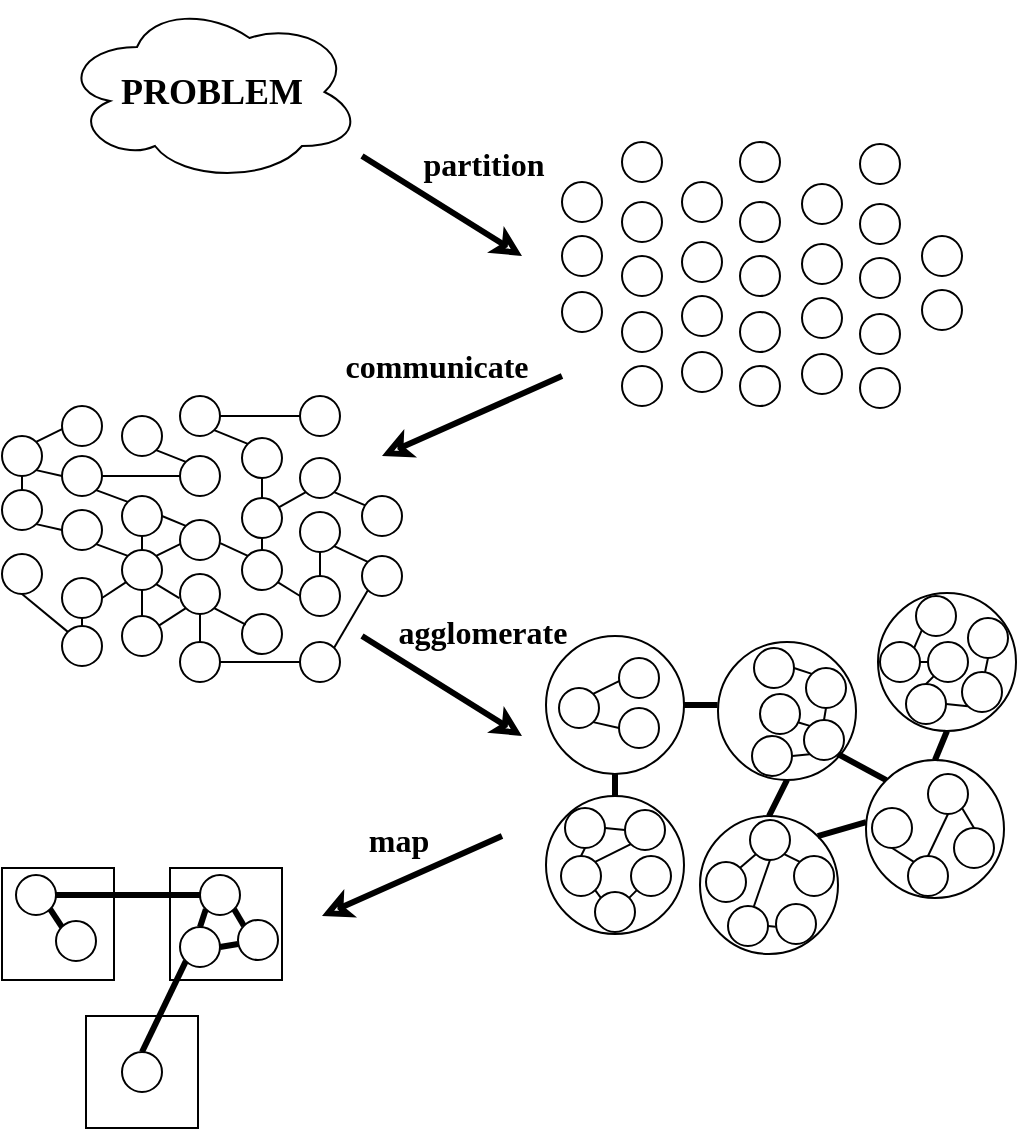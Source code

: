 <mxfile version="24.2.2" type="device">
  <diagram name="第 1 页" id="qB2G8F0mElvEtpcveaUi">
    <mxGraphModel dx="1304" dy="765" grid="1" gridSize="10" guides="1" tooltips="1" connect="1" arrows="1" fold="1" page="1" pageScale="1" pageWidth="827" pageHeight="1169" math="0" shadow="0">
      <root>
        <mxCell id="0" />
        <mxCell id="1" parent="0" />
        <mxCell id="w7LAmgqfVQM2vjNdfEjv-116" style="rounded=0;orthogonalLoop=1;jettySize=auto;html=1;exitX=0.026;exitY=0.564;exitDx=0;exitDy=0;entryX=1;entryY=0;entryDx=0;entryDy=0;endArrow=none;endFill=0;exitPerimeter=0;" edge="1" parent="1" target="w7LAmgqfVQM2vjNdfEjv-119">
          <mxGeometry relative="1" as="geometry">
            <mxPoint x="487.02" y="632.28" as="sourcePoint" />
          </mxGeometry>
        </mxCell>
        <mxCell id="w7LAmgqfVQM2vjNdfEjv-118" style="rounded=0;orthogonalLoop=1;jettySize=auto;html=1;exitX=1;exitY=1;exitDx=0;exitDy=0;entryX=0;entryY=0.5;entryDx=0;entryDy=0;endArrow=none;endFill=0;" edge="1" parent="1" source="w7LAmgqfVQM2vjNdfEjv-119">
          <mxGeometry relative="1" as="geometry">
            <mxPoint x="486.5" y="656" as="targetPoint" />
          </mxGeometry>
        </mxCell>
        <mxCell id="w7LAmgqfVQM2vjNdfEjv-218" value="&lt;font size=&quot;1&quot; style=&quot;&quot; face=&quot;Times New Roman&quot;&gt;&lt;b style=&quot;font-size: 18px;&quot;&gt;PROBLEM&lt;/b&gt;&lt;/font&gt;" style="ellipse;shape=cloud;whiteSpace=wrap;html=1;" vertex="1" parent="1">
          <mxGeometry x="180" y="213" width="150" height="90" as="geometry" />
        </mxCell>
        <mxCell id="w7LAmgqfVQM2vjNdfEjv-220" value="" style="group" vertex="1" connectable="0" parent="1">
          <mxGeometry x="430" y="283" width="200" height="133" as="geometry" />
        </mxCell>
        <mxCell id="w7LAmgqfVQM2vjNdfEjv-1" value="" style="ellipse;whiteSpace=wrap;html=1;aspect=fixed;" vertex="1" parent="w7LAmgqfVQM2vjNdfEjv-220">
          <mxGeometry x="30" width="20" height="20" as="geometry" />
        </mxCell>
        <mxCell id="w7LAmgqfVQM2vjNdfEjv-2" value="" style="ellipse;whiteSpace=wrap;html=1;aspect=fixed;" vertex="1" parent="w7LAmgqfVQM2vjNdfEjv-220">
          <mxGeometry y="47" width="20" height="20" as="geometry" />
        </mxCell>
        <mxCell id="w7LAmgqfVQM2vjNdfEjv-3" value="" style="ellipse;whiteSpace=wrap;html=1;aspect=fixed;" vertex="1" parent="w7LAmgqfVQM2vjNdfEjv-220">
          <mxGeometry y="75" width="20" height="20" as="geometry" />
        </mxCell>
        <mxCell id="w7LAmgqfVQM2vjNdfEjv-4" value="" style="ellipse;whiteSpace=wrap;html=1;aspect=fixed;" vertex="1" parent="w7LAmgqfVQM2vjNdfEjv-220">
          <mxGeometry y="20" width="20" height="20" as="geometry" />
        </mxCell>
        <mxCell id="w7LAmgqfVQM2vjNdfEjv-17" value="" style="ellipse;whiteSpace=wrap;html=1;aspect=fixed;" vertex="1" parent="w7LAmgqfVQM2vjNdfEjv-220">
          <mxGeometry x="30" y="57" width="20" height="20" as="geometry" />
        </mxCell>
        <mxCell id="w7LAmgqfVQM2vjNdfEjv-18" value="" style="ellipse;whiteSpace=wrap;html=1;aspect=fixed;" vertex="1" parent="w7LAmgqfVQM2vjNdfEjv-220">
          <mxGeometry x="30" y="85" width="20" height="20" as="geometry" />
        </mxCell>
        <mxCell id="w7LAmgqfVQM2vjNdfEjv-19" value="" style="ellipse;whiteSpace=wrap;html=1;aspect=fixed;" vertex="1" parent="w7LAmgqfVQM2vjNdfEjv-220">
          <mxGeometry x="30" y="30" width="20" height="20" as="geometry" />
        </mxCell>
        <mxCell id="w7LAmgqfVQM2vjNdfEjv-20" value="" style="ellipse;whiteSpace=wrap;html=1;aspect=fixed;" vertex="1" parent="w7LAmgqfVQM2vjNdfEjv-220">
          <mxGeometry x="60" y="20" width="20" height="20" as="geometry" />
        </mxCell>
        <mxCell id="w7LAmgqfVQM2vjNdfEjv-21" value="" style="ellipse;whiteSpace=wrap;html=1;aspect=fixed;" vertex="1" parent="w7LAmgqfVQM2vjNdfEjv-220">
          <mxGeometry x="60" y="77" width="20" height="20" as="geometry" />
        </mxCell>
        <mxCell id="w7LAmgqfVQM2vjNdfEjv-22" value="" style="ellipse;whiteSpace=wrap;html=1;aspect=fixed;" vertex="1" parent="w7LAmgqfVQM2vjNdfEjv-220">
          <mxGeometry x="60" y="105" width="20" height="20" as="geometry" />
        </mxCell>
        <mxCell id="w7LAmgqfVQM2vjNdfEjv-23" value="" style="ellipse;whiteSpace=wrap;html=1;aspect=fixed;" vertex="1" parent="w7LAmgqfVQM2vjNdfEjv-220">
          <mxGeometry x="60" y="50" width="20" height="20" as="geometry" />
        </mxCell>
        <mxCell id="w7LAmgqfVQM2vjNdfEjv-24" value="" style="ellipse;whiteSpace=wrap;html=1;aspect=fixed;" vertex="1" parent="w7LAmgqfVQM2vjNdfEjv-220">
          <mxGeometry x="30" y="112" width="20" height="20" as="geometry" />
        </mxCell>
        <mxCell id="w7LAmgqfVQM2vjNdfEjv-25" value="" style="ellipse;whiteSpace=wrap;html=1;aspect=fixed;" vertex="1" parent="w7LAmgqfVQM2vjNdfEjv-220">
          <mxGeometry x="89" width="20" height="20" as="geometry" />
        </mxCell>
        <mxCell id="w7LAmgqfVQM2vjNdfEjv-26" value="" style="ellipse;whiteSpace=wrap;html=1;aspect=fixed;" vertex="1" parent="w7LAmgqfVQM2vjNdfEjv-220">
          <mxGeometry x="89" y="57" width="20" height="20" as="geometry" />
        </mxCell>
        <mxCell id="w7LAmgqfVQM2vjNdfEjv-27" value="" style="ellipse;whiteSpace=wrap;html=1;aspect=fixed;" vertex="1" parent="w7LAmgqfVQM2vjNdfEjv-220">
          <mxGeometry x="89" y="85" width="20" height="20" as="geometry" />
        </mxCell>
        <mxCell id="w7LAmgqfVQM2vjNdfEjv-28" value="" style="ellipse;whiteSpace=wrap;html=1;aspect=fixed;" vertex="1" parent="w7LAmgqfVQM2vjNdfEjv-220">
          <mxGeometry x="89" y="30" width="20" height="20" as="geometry" />
        </mxCell>
        <mxCell id="w7LAmgqfVQM2vjNdfEjv-29" value="" style="ellipse;whiteSpace=wrap;html=1;aspect=fixed;" vertex="1" parent="w7LAmgqfVQM2vjNdfEjv-220">
          <mxGeometry x="89" y="112" width="20" height="20" as="geometry" />
        </mxCell>
        <mxCell id="w7LAmgqfVQM2vjNdfEjv-30" value="" style="ellipse;whiteSpace=wrap;html=1;aspect=fixed;" vertex="1" parent="w7LAmgqfVQM2vjNdfEjv-220">
          <mxGeometry x="120" y="21" width="20" height="20" as="geometry" />
        </mxCell>
        <mxCell id="w7LAmgqfVQM2vjNdfEjv-31" value="" style="ellipse;whiteSpace=wrap;html=1;aspect=fixed;" vertex="1" parent="w7LAmgqfVQM2vjNdfEjv-220">
          <mxGeometry x="120" y="78" width="20" height="20" as="geometry" />
        </mxCell>
        <mxCell id="w7LAmgqfVQM2vjNdfEjv-32" value="" style="ellipse;whiteSpace=wrap;html=1;aspect=fixed;" vertex="1" parent="w7LAmgqfVQM2vjNdfEjv-220">
          <mxGeometry x="120" y="106" width="20" height="20" as="geometry" />
        </mxCell>
        <mxCell id="w7LAmgqfVQM2vjNdfEjv-33" value="" style="ellipse;whiteSpace=wrap;html=1;aspect=fixed;" vertex="1" parent="w7LAmgqfVQM2vjNdfEjv-220">
          <mxGeometry x="120" y="51" width="20" height="20" as="geometry" />
        </mxCell>
        <mxCell id="w7LAmgqfVQM2vjNdfEjv-34" value="" style="ellipse;whiteSpace=wrap;html=1;aspect=fixed;" vertex="1" parent="w7LAmgqfVQM2vjNdfEjv-220">
          <mxGeometry x="149" y="1" width="20" height="20" as="geometry" />
        </mxCell>
        <mxCell id="w7LAmgqfVQM2vjNdfEjv-35" value="" style="ellipse;whiteSpace=wrap;html=1;aspect=fixed;" vertex="1" parent="w7LAmgqfVQM2vjNdfEjv-220">
          <mxGeometry x="149" y="58" width="20" height="20" as="geometry" />
        </mxCell>
        <mxCell id="w7LAmgqfVQM2vjNdfEjv-36" value="" style="ellipse;whiteSpace=wrap;html=1;aspect=fixed;" vertex="1" parent="w7LAmgqfVQM2vjNdfEjv-220">
          <mxGeometry x="149" y="86" width="20" height="20" as="geometry" />
        </mxCell>
        <mxCell id="w7LAmgqfVQM2vjNdfEjv-37" value="" style="ellipse;whiteSpace=wrap;html=1;aspect=fixed;" vertex="1" parent="w7LAmgqfVQM2vjNdfEjv-220">
          <mxGeometry x="149" y="31" width="20" height="20" as="geometry" />
        </mxCell>
        <mxCell id="w7LAmgqfVQM2vjNdfEjv-38" value="" style="ellipse;whiteSpace=wrap;html=1;aspect=fixed;" vertex="1" parent="w7LAmgqfVQM2vjNdfEjv-220">
          <mxGeometry x="149" y="113" width="20" height="20" as="geometry" />
        </mxCell>
        <mxCell id="w7LAmgqfVQM2vjNdfEjv-39" value="" style="ellipse;whiteSpace=wrap;html=1;aspect=fixed;" vertex="1" parent="w7LAmgqfVQM2vjNdfEjv-220">
          <mxGeometry x="180" y="74" width="20" height="20" as="geometry" />
        </mxCell>
        <mxCell id="w7LAmgqfVQM2vjNdfEjv-40" value="" style="ellipse;whiteSpace=wrap;html=1;aspect=fixed;" vertex="1" parent="w7LAmgqfVQM2vjNdfEjv-220">
          <mxGeometry x="180" y="47" width="20" height="20" as="geometry" />
        </mxCell>
        <mxCell id="w7LAmgqfVQM2vjNdfEjv-221" value="" style="group" vertex="1" connectable="0" parent="1">
          <mxGeometry x="422" y="508.5" width="235" height="180.5" as="geometry" />
        </mxCell>
        <mxCell id="w7LAmgqfVQM2vjNdfEjv-189" style="rounded=0;orthogonalLoop=1;jettySize=auto;html=1;exitX=0.5;exitY=1;exitDx=0;exitDy=0;entryX=0.5;entryY=0;entryDx=0;entryDy=0;endArrow=none;endFill=0;strokeWidth=3;" edge="1" parent="w7LAmgqfVQM2vjNdfEjv-221" source="w7LAmgqfVQM2vjNdfEjv-101" target="w7LAmgqfVQM2vjNdfEjv-115">
          <mxGeometry relative="1" as="geometry" />
        </mxCell>
        <mxCell id="w7LAmgqfVQM2vjNdfEjv-122" value="" style="ellipse;whiteSpace=wrap;html=1;aspect=fixed;" vertex="1" parent="w7LAmgqfVQM2vjNdfEjv-221">
          <mxGeometry x="77" y="111.5" width="69" height="69" as="geometry" />
        </mxCell>
        <mxCell id="w7LAmgqfVQM2vjNdfEjv-190" style="rounded=0;orthogonalLoop=1;jettySize=auto;html=1;exitX=0.5;exitY=1;exitDx=0;exitDy=0;entryX=0.5;entryY=0;entryDx=0;entryDy=0;endArrow=none;endFill=0;strokeWidth=3;" edge="1" parent="w7LAmgqfVQM2vjNdfEjv-221" source="w7LAmgqfVQM2vjNdfEjv-124" target="w7LAmgqfVQM2vjNdfEjv-122">
          <mxGeometry relative="1" as="geometry" />
        </mxCell>
        <mxCell id="w7LAmgqfVQM2vjNdfEjv-124" value="" style="ellipse;whiteSpace=wrap;html=1;aspect=fixed;" vertex="1" parent="w7LAmgqfVQM2vjNdfEjv-221">
          <mxGeometry x="86" y="24.5" width="69" height="69" as="geometry" />
        </mxCell>
        <mxCell id="w7LAmgqfVQM2vjNdfEjv-145" value="" style="ellipse;whiteSpace=wrap;html=1;aspect=fixed;" vertex="1" parent="w7LAmgqfVQM2vjNdfEjv-221">
          <mxGeometry x="107" y="50.5" width="20" height="20" as="geometry" />
        </mxCell>
        <mxCell id="w7LAmgqfVQM2vjNdfEjv-146" value="" style="ellipse;whiteSpace=wrap;html=1;aspect=fixed;" vertex="1" parent="w7LAmgqfVQM2vjNdfEjv-221">
          <mxGeometry x="103" y="71.5" width="20" height="20" as="geometry" />
        </mxCell>
        <mxCell id="w7LAmgqfVQM2vjNdfEjv-147" value="" style="ellipse;whiteSpace=wrap;html=1;aspect=fixed;" vertex="1" parent="w7LAmgqfVQM2vjNdfEjv-221">
          <mxGeometry x="104" y="27.5" width="20" height="20" as="geometry" />
        </mxCell>
        <mxCell id="w7LAmgqfVQM2vjNdfEjv-170" style="rounded=0;orthogonalLoop=1;jettySize=auto;html=1;exitX=0;exitY=1;exitDx=0;exitDy=0;entryX=1;entryY=0.5;entryDx=0;entryDy=0;endArrow=none;endFill=0;" edge="1" parent="w7LAmgqfVQM2vjNdfEjv-221" source="w7LAmgqfVQM2vjNdfEjv-148" target="w7LAmgqfVQM2vjNdfEjv-146">
          <mxGeometry relative="1" as="geometry" />
        </mxCell>
        <mxCell id="w7LAmgqfVQM2vjNdfEjv-191" style="rounded=0;orthogonalLoop=1;jettySize=auto;html=1;exitX=1;exitY=1;exitDx=0;exitDy=0;entryX=0;entryY=0;entryDx=0;entryDy=0;endArrow=none;endFill=0;strokeWidth=3;" edge="1" parent="w7LAmgqfVQM2vjNdfEjv-221" source="w7LAmgqfVQM2vjNdfEjv-148" target="w7LAmgqfVQM2vjNdfEjv-123">
          <mxGeometry relative="1" as="geometry" />
        </mxCell>
        <mxCell id="w7LAmgqfVQM2vjNdfEjv-148" value="" style="ellipse;whiteSpace=wrap;html=1;aspect=fixed;" vertex="1" parent="w7LAmgqfVQM2vjNdfEjv-221">
          <mxGeometry x="129" y="63.5" width="20" height="20" as="geometry" />
        </mxCell>
        <mxCell id="w7LAmgqfVQM2vjNdfEjv-172" style="rounded=0;orthogonalLoop=1;jettySize=auto;html=1;exitX=0.5;exitY=1;exitDx=0;exitDy=0;entryX=0.5;entryY=0;entryDx=0;entryDy=0;endArrow=none;endFill=0;" edge="1" parent="w7LAmgqfVQM2vjNdfEjv-221" source="w7LAmgqfVQM2vjNdfEjv-149" target="w7LAmgqfVQM2vjNdfEjv-148">
          <mxGeometry relative="1" as="geometry" />
        </mxCell>
        <mxCell id="w7LAmgqfVQM2vjNdfEjv-173" style="rounded=0;orthogonalLoop=1;jettySize=auto;html=1;exitX=0;exitY=0;exitDx=0;exitDy=0;entryX=1;entryY=0.5;entryDx=0;entryDy=0;endArrow=none;endFill=0;" edge="1" parent="w7LAmgqfVQM2vjNdfEjv-221" source="w7LAmgqfVQM2vjNdfEjv-149" target="w7LAmgqfVQM2vjNdfEjv-147">
          <mxGeometry relative="1" as="geometry" />
        </mxCell>
        <mxCell id="w7LAmgqfVQM2vjNdfEjv-149" value="" style="ellipse;whiteSpace=wrap;html=1;aspect=fixed;" vertex="1" parent="w7LAmgqfVQM2vjNdfEjv-221">
          <mxGeometry x="130" y="37.5" width="20" height="20" as="geometry" />
        </mxCell>
        <mxCell id="w7LAmgqfVQM2vjNdfEjv-150" value="" style="ellipse;whiteSpace=wrap;html=1;aspect=fixed;" vertex="1" parent="w7LAmgqfVQM2vjNdfEjv-221">
          <mxGeometry x="80" y="134.5" width="20" height="20" as="geometry" />
        </mxCell>
        <mxCell id="w7LAmgqfVQM2vjNdfEjv-151" value="" style="ellipse;whiteSpace=wrap;html=1;aspect=fixed;" vertex="1" parent="w7LAmgqfVQM2vjNdfEjv-221">
          <mxGeometry x="91" y="156.5" width="20" height="20" as="geometry" />
        </mxCell>
        <mxCell id="w7LAmgqfVQM2vjNdfEjv-174" style="rounded=0;orthogonalLoop=1;jettySize=auto;html=1;exitX=0;exitY=1;exitDx=0;exitDy=0;entryX=1;entryY=0;entryDx=0;entryDy=0;endArrow=none;endFill=0;" edge="1" parent="w7LAmgqfVQM2vjNdfEjv-221" source="w7LAmgqfVQM2vjNdfEjv-152" target="w7LAmgqfVQM2vjNdfEjv-150">
          <mxGeometry relative="1" as="geometry" />
        </mxCell>
        <mxCell id="w7LAmgqfVQM2vjNdfEjv-176" style="rounded=0;orthogonalLoop=1;jettySize=auto;html=1;exitX=1;exitY=1;exitDx=0;exitDy=0;entryX=0;entryY=0;entryDx=0;entryDy=0;endArrow=none;endFill=0;" edge="1" parent="w7LAmgqfVQM2vjNdfEjv-221" source="w7LAmgqfVQM2vjNdfEjv-152" target="w7LAmgqfVQM2vjNdfEjv-154">
          <mxGeometry relative="1" as="geometry" />
        </mxCell>
        <mxCell id="w7LAmgqfVQM2vjNdfEjv-152" value="" style="ellipse;whiteSpace=wrap;html=1;aspect=fixed;" vertex="1" parent="w7LAmgqfVQM2vjNdfEjv-221">
          <mxGeometry x="102" y="113.5" width="20" height="20" as="geometry" />
        </mxCell>
        <mxCell id="w7LAmgqfVQM2vjNdfEjv-153" value="" style="ellipse;whiteSpace=wrap;html=1;aspect=fixed;" vertex="1" parent="w7LAmgqfVQM2vjNdfEjv-221">
          <mxGeometry x="115" y="155.5" width="20" height="20" as="geometry" />
        </mxCell>
        <mxCell id="w7LAmgqfVQM2vjNdfEjv-154" value="" style="ellipse;whiteSpace=wrap;html=1;aspect=fixed;" vertex="1" parent="w7LAmgqfVQM2vjNdfEjv-221">
          <mxGeometry x="124" y="131.5" width="20" height="20" as="geometry" />
        </mxCell>
        <mxCell id="w7LAmgqfVQM2vjNdfEjv-171" style="rounded=0;orthogonalLoop=1;jettySize=auto;html=1;exitX=0;exitY=0;exitDx=0;exitDy=0;entryX=0.965;entryY=0.714;entryDx=0;entryDy=0;entryPerimeter=0;endArrow=none;endFill=0;" edge="1" parent="w7LAmgqfVQM2vjNdfEjv-221" source="w7LAmgqfVQM2vjNdfEjv-148" target="w7LAmgqfVQM2vjNdfEjv-145">
          <mxGeometry relative="1" as="geometry" />
        </mxCell>
        <mxCell id="w7LAmgqfVQM2vjNdfEjv-175" style="rounded=0;orthogonalLoop=1;jettySize=auto;html=1;exitX=0.5;exitY=1;exitDx=0;exitDy=0;entryX=0.646;entryY=0.013;entryDx=0;entryDy=0;entryPerimeter=0;endArrow=none;endFill=0;" edge="1" parent="w7LAmgqfVQM2vjNdfEjv-221" source="w7LAmgqfVQM2vjNdfEjv-152" target="w7LAmgqfVQM2vjNdfEjv-151">
          <mxGeometry relative="1" as="geometry" />
        </mxCell>
        <mxCell id="w7LAmgqfVQM2vjNdfEjv-177" style="rounded=0;orthogonalLoop=1;jettySize=auto;html=1;exitX=1;exitY=0.5;exitDx=0;exitDy=0;entryX=-0.007;entryY=0.566;entryDx=0;entryDy=0;entryPerimeter=0;endArrow=none;endFill=0;" edge="1" parent="w7LAmgqfVQM2vjNdfEjv-221" source="w7LAmgqfVQM2vjNdfEjv-151" target="w7LAmgqfVQM2vjNdfEjv-153">
          <mxGeometry relative="1" as="geometry" />
        </mxCell>
        <mxCell id="w7LAmgqfVQM2vjNdfEjv-188" style="rounded=0;orthogonalLoop=1;jettySize=auto;html=1;exitX=1;exitY=0.5;exitDx=0;exitDy=0;endArrow=none;endFill=0;strokeWidth=3;entryX=-0.003;entryY=0.457;entryDx=0;entryDy=0;entryPerimeter=0;" edge="1" parent="w7LAmgqfVQM2vjNdfEjv-221" source="w7LAmgqfVQM2vjNdfEjv-101" target="w7LAmgqfVQM2vjNdfEjv-124">
          <mxGeometry relative="1" as="geometry">
            <mxPoint x="87" y="56.5" as="targetPoint" />
          </mxGeometry>
        </mxCell>
        <mxCell id="w7LAmgqfVQM2vjNdfEjv-192" style="rounded=1;orthogonalLoop=1;jettySize=auto;html=1;exitX=1;exitY=0;exitDx=0;exitDy=0;entryX=0.001;entryY=0.45;entryDx=0;entryDy=0;entryPerimeter=0;endArrow=none;endFill=0;strokeWidth=3;curved=0;" edge="1" parent="w7LAmgqfVQM2vjNdfEjv-221" source="w7LAmgqfVQM2vjNdfEjv-122" target="w7LAmgqfVQM2vjNdfEjv-123">
          <mxGeometry relative="1" as="geometry" />
        </mxCell>
        <mxCell id="w7LAmgqfVQM2vjNdfEjv-194" value="" style="group" vertex="1" connectable="0" parent="w7LAmgqfVQM2vjNdfEjv-221">
          <mxGeometry x="160" y="83.5" width="69" height="69" as="geometry" />
        </mxCell>
        <mxCell id="w7LAmgqfVQM2vjNdfEjv-123" value="" style="ellipse;whiteSpace=wrap;html=1;aspect=fixed;" vertex="1" parent="w7LAmgqfVQM2vjNdfEjv-194">
          <mxGeometry width="69" height="69" as="geometry" />
        </mxCell>
        <mxCell id="w7LAmgqfVQM2vjNdfEjv-155" value="" style="ellipse;whiteSpace=wrap;html=1;aspect=fixed;" vertex="1" parent="w7LAmgqfVQM2vjNdfEjv-194">
          <mxGeometry x="3" y="24" width="20" height="20" as="geometry" />
        </mxCell>
        <mxCell id="w7LAmgqfVQM2vjNdfEjv-186" style="rounded=0;orthogonalLoop=1;jettySize=auto;html=1;exitX=0;exitY=0;exitDx=0;exitDy=0;entryX=0.5;entryY=1;entryDx=0;entryDy=0;endArrow=none;endFill=0;" edge="1" parent="w7LAmgqfVQM2vjNdfEjv-194" source="w7LAmgqfVQM2vjNdfEjv-156" target="w7LAmgqfVQM2vjNdfEjv-155">
          <mxGeometry relative="1" as="geometry" />
        </mxCell>
        <mxCell id="w7LAmgqfVQM2vjNdfEjv-156" value="" style="ellipse;whiteSpace=wrap;html=1;aspect=fixed;" vertex="1" parent="w7LAmgqfVQM2vjNdfEjv-194">
          <mxGeometry x="21" y="48" width="20" height="20" as="geometry" />
        </mxCell>
        <mxCell id="w7LAmgqfVQM2vjNdfEjv-158" value="" style="ellipse;whiteSpace=wrap;html=1;aspect=fixed;" vertex="1" parent="w7LAmgqfVQM2vjNdfEjv-194">
          <mxGeometry x="44" y="34" width="20" height="20" as="geometry" />
        </mxCell>
        <mxCell id="w7LAmgqfVQM2vjNdfEjv-184" style="rounded=0;orthogonalLoop=1;jettySize=auto;html=1;exitX=0.5;exitY=1;exitDx=0;exitDy=0;entryX=0.5;entryY=0;entryDx=0;entryDy=0;endArrow=none;endFill=0;" edge="1" parent="w7LAmgqfVQM2vjNdfEjv-194" source="w7LAmgqfVQM2vjNdfEjv-159" target="w7LAmgqfVQM2vjNdfEjv-156">
          <mxGeometry relative="1" as="geometry" />
        </mxCell>
        <mxCell id="w7LAmgqfVQM2vjNdfEjv-187" style="rounded=0;orthogonalLoop=1;jettySize=auto;html=1;exitX=1;exitY=1;exitDx=0;exitDy=0;entryX=0.5;entryY=0;entryDx=0;entryDy=0;endArrow=none;endFill=0;" edge="1" parent="w7LAmgqfVQM2vjNdfEjv-194" source="w7LAmgqfVQM2vjNdfEjv-159" target="w7LAmgqfVQM2vjNdfEjv-158">
          <mxGeometry relative="1" as="geometry" />
        </mxCell>
        <mxCell id="w7LAmgqfVQM2vjNdfEjv-159" value="" style="ellipse;whiteSpace=wrap;html=1;aspect=fixed;" vertex="1" parent="w7LAmgqfVQM2vjNdfEjv-194">
          <mxGeometry x="31" y="7" width="20" height="20" as="geometry" />
        </mxCell>
        <mxCell id="w7LAmgqfVQM2vjNdfEjv-195" value="" style="group" vertex="1" connectable="0" parent="w7LAmgqfVQM2vjNdfEjv-221">
          <mxGeometry x="166" width="69" height="69" as="geometry" />
        </mxCell>
        <mxCell id="w7LAmgqfVQM2vjNdfEjv-121" value="" style="ellipse;whiteSpace=wrap;html=1;aspect=fixed;" vertex="1" parent="w7LAmgqfVQM2vjNdfEjv-195">
          <mxGeometry width="69" height="69" as="geometry" />
        </mxCell>
        <mxCell id="w7LAmgqfVQM2vjNdfEjv-182" style="rounded=0;orthogonalLoop=1;jettySize=auto;html=1;exitX=1;exitY=0.5;exitDx=0;exitDy=0;entryX=0;entryY=1;entryDx=0;entryDy=0;endArrow=none;endFill=0;" edge="1" parent="w7LAmgqfVQM2vjNdfEjv-195" source="w7LAmgqfVQM2vjNdfEjv-157" target="w7LAmgqfVQM2vjNdfEjv-168">
          <mxGeometry relative="1" as="geometry" />
        </mxCell>
        <mxCell id="w7LAmgqfVQM2vjNdfEjv-157" value="" style="ellipse;whiteSpace=wrap;html=1;aspect=fixed;" vertex="1" parent="w7LAmgqfVQM2vjNdfEjv-195">
          <mxGeometry x="14" y="45.5" width="20" height="20" as="geometry" />
        </mxCell>
        <mxCell id="w7LAmgqfVQM2vjNdfEjv-180" style="rounded=0;orthogonalLoop=1;jettySize=auto;html=1;exitX=1;exitY=0.5;exitDx=0;exitDy=0;entryX=0;entryY=0.5;entryDx=0;entryDy=0;endArrow=none;endFill=0;" edge="1" parent="w7LAmgqfVQM2vjNdfEjv-195" source="w7LAmgqfVQM2vjNdfEjv-165" target="w7LAmgqfVQM2vjNdfEjv-166">
          <mxGeometry relative="1" as="geometry" />
        </mxCell>
        <mxCell id="w7LAmgqfVQM2vjNdfEjv-165" value="" style="ellipse;whiteSpace=wrap;html=1;aspect=fixed;" vertex="1" parent="w7LAmgqfVQM2vjNdfEjv-195">
          <mxGeometry x="1" y="24.5" width="20" height="20" as="geometry" />
        </mxCell>
        <mxCell id="w7LAmgqfVQM2vjNdfEjv-181" style="rounded=0;orthogonalLoop=1;jettySize=auto;html=1;exitX=0;exitY=1;exitDx=0;exitDy=0;entryX=0.5;entryY=0;entryDx=0;entryDy=0;endArrow=none;endFill=0;" edge="1" parent="w7LAmgqfVQM2vjNdfEjv-195" source="w7LAmgqfVQM2vjNdfEjv-166" target="w7LAmgqfVQM2vjNdfEjv-157">
          <mxGeometry relative="1" as="geometry" />
        </mxCell>
        <mxCell id="w7LAmgqfVQM2vjNdfEjv-166" value="" style="ellipse;whiteSpace=wrap;html=1;aspect=fixed;" vertex="1" parent="w7LAmgqfVQM2vjNdfEjv-195">
          <mxGeometry x="25" y="24.5" width="20" height="20" as="geometry" />
        </mxCell>
        <mxCell id="w7LAmgqfVQM2vjNdfEjv-179" style="rounded=0;orthogonalLoop=1;jettySize=auto;html=1;exitX=0;exitY=1;exitDx=0;exitDy=0;entryX=1;entryY=0;entryDx=0;entryDy=0;endArrow=none;endFill=0;" edge="1" parent="w7LAmgqfVQM2vjNdfEjv-195" source="w7LAmgqfVQM2vjNdfEjv-167" target="w7LAmgqfVQM2vjNdfEjv-165">
          <mxGeometry relative="1" as="geometry" />
        </mxCell>
        <mxCell id="w7LAmgqfVQM2vjNdfEjv-167" value="" style="ellipse;whiteSpace=wrap;html=1;aspect=fixed;" vertex="1" parent="w7LAmgqfVQM2vjNdfEjv-195">
          <mxGeometry x="19" y="1.5" width="20" height="20" as="geometry" />
        </mxCell>
        <mxCell id="w7LAmgqfVQM2vjNdfEjv-168" value="" style="ellipse;whiteSpace=wrap;html=1;aspect=fixed;" vertex="1" parent="w7LAmgqfVQM2vjNdfEjv-195">
          <mxGeometry x="42" y="39.5" width="20" height="20" as="geometry" />
        </mxCell>
        <mxCell id="w7LAmgqfVQM2vjNdfEjv-169" value="" style="ellipse;whiteSpace=wrap;html=1;aspect=fixed;" vertex="1" parent="w7LAmgqfVQM2vjNdfEjv-195">
          <mxGeometry x="45" y="12.5" width="20" height="20" as="geometry" />
        </mxCell>
        <mxCell id="w7LAmgqfVQM2vjNdfEjv-183" style="rounded=0;orthogonalLoop=1;jettySize=auto;html=1;exitX=0.5;exitY=1;exitDx=0;exitDy=0;entryX=0.577;entryY=0;entryDx=0;entryDy=0;entryPerimeter=0;endArrow=none;endFill=0;" edge="1" parent="w7LAmgqfVQM2vjNdfEjv-195" source="w7LAmgqfVQM2vjNdfEjv-169" target="w7LAmgqfVQM2vjNdfEjv-168">
          <mxGeometry relative="1" as="geometry" />
        </mxCell>
        <mxCell id="w7LAmgqfVQM2vjNdfEjv-193" style="rounded=1;orthogonalLoop=1;jettySize=auto;html=1;exitX=0.5;exitY=1;exitDx=0;exitDy=0;entryX=0.5;entryY=0;entryDx=0;entryDy=0;endArrow=none;endFill=0;strokeWidth=3;curved=0;" edge="1" parent="w7LAmgqfVQM2vjNdfEjv-221" source="w7LAmgqfVQM2vjNdfEjv-121" target="w7LAmgqfVQM2vjNdfEjv-123">
          <mxGeometry relative="1" as="geometry" />
        </mxCell>
        <mxCell id="w7LAmgqfVQM2vjNdfEjv-196" value="" style="group" vertex="1" connectable="0" parent="w7LAmgqfVQM2vjNdfEjv-221">
          <mxGeometry y="21.5" width="69" height="69" as="geometry" />
        </mxCell>
        <mxCell id="w7LAmgqfVQM2vjNdfEjv-101" value="" style="ellipse;whiteSpace=wrap;html=1;aspect=fixed;" vertex="1" parent="w7LAmgqfVQM2vjNdfEjv-196">
          <mxGeometry width="69" height="69" as="geometry" />
        </mxCell>
        <mxCell id="w7LAmgqfVQM2vjNdfEjv-110" style="rounded=0;orthogonalLoop=1;jettySize=auto;html=1;exitX=0.026;exitY=0.564;exitDx=0;exitDy=0;entryX=1;entryY=0;entryDx=0;entryDy=0;endArrow=none;endFill=0;exitPerimeter=0;" edge="1" parent="w7LAmgqfVQM2vjNdfEjv-196" source="w7LAmgqfVQM2vjNdfEjv-111" target="w7LAmgqfVQM2vjNdfEjv-113">
          <mxGeometry relative="1" as="geometry" />
        </mxCell>
        <mxCell id="w7LAmgqfVQM2vjNdfEjv-111" value="" style="ellipse;whiteSpace=wrap;html=1;aspect=fixed;" vertex="1" parent="w7LAmgqfVQM2vjNdfEjv-196">
          <mxGeometry x="36.5" y="11" width="20" height="20" as="geometry" />
        </mxCell>
        <mxCell id="w7LAmgqfVQM2vjNdfEjv-112" style="rounded=0;orthogonalLoop=1;jettySize=auto;html=1;exitX=1;exitY=1;exitDx=0;exitDy=0;entryX=0;entryY=0.5;entryDx=0;entryDy=0;endArrow=none;endFill=0;" edge="1" parent="w7LAmgqfVQM2vjNdfEjv-196" source="w7LAmgqfVQM2vjNdfEjv-113" target="w7LAmgqfVQM2vjNdfEjv-114">
          <mxGeometry relative="1" as="geometry" />
        </mxCell>
        <mxCell id="w7LAmgqfVQM2vjNdfEjv-113" value="" style="ellipse;whiteSpace=wrap;html=1;aspect=fixed;" vertex="1" parent="w7LAmgqfVQM2vjNdfEjv-196">
          <mxGeometry x="6.5" y="26" width="20" height="20" as="geometry" />
        </mxCell>
        <mxCell id="w7LAmgqfVQM2vjNdfEjv-114" value="" style="ellipse;whiteSpace=wrap;html=1;aspect=fixed;" vertex="1" parent="w7LAmgqfVQM2vjNdfEjv-196">
          <mxGeometry x="36.5" y="36" width="20" height="20" as="geometry" />
        </mxCell>
        <mxCell id="w7LAmgqfVQM2vjNdfEjv-197" value="" style="group" vertex="1" connectable="0" parent="w7LAmgqfVQM2vjNdfEjv-221">
          <mxGeometry y="101.5" width="69" height="69" as="geometry" />
        </mxCell>
        <mxCell id="w7LAmgqfVQM2vjNdfEjv-115" value="" style="ellipse;whiteSpace=wrap;html=1;aspect=fixed;" vertex="1" parent="w7LAmgqfVQM2vjNdfEjv-197">
          <mxGeometry width="69" height="69" as="geometry" />
        </mxCell>
        <mxCell id="w7LAmgqfVQM2vjNdfEjv-137" style="rounded=0;orthogonalLoop=1;jettySize=auto;html=1;exitX=0.5;exitY=0;exitDx=0;exitDy=0;entryX=0.5;entryY=1;entryDx=0;entryDy=0;endArrow=none;endFill=0;" edge="1" parent="w7LAmgqfVQM2vjNdfEjv-197" source="w7LAmgqfVQM2vjNdfEjv-130" target="w7LAmgqfVQM2vjNdfEjv-132">
          <mxGeometry relative="1" as="geometry" />
        </mxCell>
        <mxCell id="w7LAmgqfVQM2vjNdfEjv-139" style="rounded=0;orthogonalLoop=1;jettySize=auto;html=1;exitX=1;exitY=0;exitDx=0;exitDy=0;entryX=0;entryY=1;entryDx=0;entryDy=0;endArrow=none;endFill=0;" edge="1" parent="w7LAmgqfVQM2vjNdfEjv-197" source="w7LAmgqfVQM2vjNdfEjv-130" target="w7LAmgqfVQM2vjNdfEjv-134">
          <mxGeometry relative="1" as="geometry" />
        </mxCell>
        <mxCell id="w7LAmgqfVQM2vjNdfEjv-130" value="" style="ellipse;whiteSpace=wrap;html=1;aspect=fixed;" vertex="1" parent="w7LAmgqfVQM2vjNdfEjv-197">
          <mxGeometry x="7.5" y="30" width="20" height="20" as="geometry" />
        </mxCell>
        <mxCell id="w7LAmgqfVQM2vjNdfEjv-135" style="rounded=0;orthogonalLoop=1;jettySize=auto;html=1;exitX=0;exitY=0;exitDx=0;exitDy=0;entryX=1;entryY=1;entryDx=0;entryDy=0;endArrow=none;endFill=0;" edge="1" parent="w7LAmgqfVQM2vjNdfEjv-197" source="w7LAmgqfVQM2vjNdfEjv-131" target="w7LAmgqfVQM2vjNdfEjv-130">
          <mxGeometry relative="1" as="geometry" />
        </mxCell>
        <mxCell id="w7LAmgqfVQM2vjNdfEjv-136" style="rounded=0;orthogonalLoop=1;jettySize=auto;html=1;exitX=1;exitY=0;exitDx=0;exitDy=0;entryX=0;entryY=1;entryDx=0;entryDy=0;endArrow=none;endFill=0;" edge="1" parent="w7LAmgqfVQM2vjNdfEjv-197" source="w7LAmgqfVQM2vjNdfEjv-131" target="w7LAmgqfVQM2vjNdfEjv-133">
          <mxGeometry relative="1" as="geometry" />
        </mxCell>
        <mxCell id="w7LAmgqfVQM2vjNdfEjv-131" value="" style="ellipse;whiteSpace=wrap;html=1;aspect=fixed;" vertex="1" parent="w7LAmgqfVQM2vjNdfEjv-197">
          <mxGeometry x="24.5" y="48" width="20" height="20" as="geometry" />
        </mxCell>
        <mxCell id="w7LAmgqfVQM2vjNdfEjv-132" value="" style="ellipse;whiteSpace=wrap;html=1;aspect=fixed;" vertex="1" parent="w7LAmgqfVQM2vjNdfEjv-197">
          <mxGeometry x="9.5" y="6" width="20" height="20" as="geometry" />
        </mxCell>
        <mxCell id="w7LAmgqfVQM2vjNdfEjv-133" value="" style="ellipse;whiteSpace=wrap;html=1;aspect=fixed;" vertex="1" parent="w7LAmgqfVQM2vjNdfEjv-197">
          <mxGeometry x="42.5" y="30" width="20" height="20" as="geometry" />
        </mxCell>
        <mxCell id="w7LAmgqfVQM2vjNdfEjv-134" value="" style="ellipse;whiteSpace=wrap;html=1;aspect=fixed;" vertex="1" parent="w7LAmgqfVQM2vjNdfEjv-197">
          <mxGeometry x="39.5" y="7" width="20" height="20" as="geometry" />
        </mxCell>
        <mxCell id="w7LAmgqfVQM2vjNdfEjv-138" style="rounded=0;orthogonalLoop=1;jettySize=auto;html=1;exitX=1;exitY=0.5;exitDx=0;exitDy=0;endArrow=none;endFill=0;entryX=0;entryY=0.5;entryDx=0;entryDy=0;" edge="1" parent="w7LAmgqfVQM2vjNdfEjv-197" source="w7LAmgqfVQM2vjNdfEjv-132" target="w7LAmgqfVQM2vjNdfEjv-134">
          <mxGeometry relative="1" as="geometry">
            <mxPoint x="40" y="20" as="targetPoint" />
          </mxGeometry>
        </mxCell>
        <mxCell id="w7LAmgqfVQM2vjNdfEjv-222" value="" style="group" vertex="1" connectable="0" parent="1">
          <mxGeometry x="150" y="646" width="140" height="130" as="geometry" />
        </mxCell>
        <mxCell id="w7LAmgqfVQM2vjNdfEjv-199" value="" style="whiteSpace=wrap;html=1;aspect=fixed;" vertex="1" parent="w7LAmgqfVQM2vjNdfEjv-222">
          <mxGeometry width="56" height="56" as="geometry" />
        </mxCell>
        <mxCell id="w7LAmgqfVQM2vjNdfEjv-200" value="" style="whiteSpace=wrap;html=1;aspect=fixed;" vertex="1" parent="w7LAmgqfVQM2vjNdfEjv-222">
          <mxGeometry x="84" width="56" height="56" as="geometry" />
        </mxCell>
        <mxCell id="w7LAmgqfVQM2vjNdfEjv-201" value="" style="whiteSpace=wrap;html=1;aspect=fixed;" vertex="1" parent="w7LAmgqfVQM2vjNdfEjv-222">
          <mxGeometry x="42" y="74" width="56" height="56" as="geometry" />
        </mxCell>
        <mxCell id="w7LAmgqfVQM2vjNdfEjv-210" style="rounded=0;orthogonalLoop=1;jettySize=auto;html=1;exitX=1;exitY=0.5;exitDx=0;exitDy=0;entryX=0;entryY=0.5;entryDx=0;entryDy=0;strokeWidth=3;endArrow=none;endFill=0;" edge="1" parent="w7LAmgqfVQM2vjNdfEjv-222" source="w7LAmgqfVQM2vjNdfEjv-204" target="w7LAmgqfVQM2vjNdfEjv-206">
          <mxGeometry relative="1" as="geometry" />
        </mxCell>
        <mxCell id="w7LAmgqfVQM2vjNdfEjv-211" style="rounded=0;orthogonalLoop=1;jettySize=auto;html=1;exitX=1;exitY=1;exitDx=0;exitDy=0;entryX=0;entryY=0;entryDx=0;entryDy=0;endArrow=none;endFill=0;strokeWidth=3;" edge="1" parent="w7LAmgqfVQM2vjNdfEjv-222" source="w7LAmgqfVQM2vjNdfEjv-204" target="w7LAmgqfVQM2vjNdfEjv-205">
          <mxGeometry relative="1" as="geometry" />
        </mxCell>
        <mxCell id="w7LAmgqfVQM2vjNdfEjv-204" value="" style="ellipse;whiteSpace=wrap;html=1;aspect=fixed;" vertex="1" parent="w7LAmgqfVQM2vjNdfEjv-222">
          <mxGeometry x="7" y="3.5" width="20" height="20" as="geometry" />
        </mxCell>
        <mxCell id="w7LAmgqfVQM2vjNdfEjv-205" value="" style="ellipse;whiteSpace=wrap;html=1;aspect=fixed;" vertex="1" parent="w7LAmgqfVQM2vjNdfEjv-222">
          <mxGeometry x="27" y="26.5" width="20" height="20" as="geometry" />
        </mxCell>
        <mxCell id="w7LAmgqfVQM2vjNdfEjv-213" style="rounded=0;orthogonalLoop=1;jettySize=auto;html=1;exitX=0;exitY=1;exitDx=0;exitDy=0;entryX=0.5;entryY=0;entryDx=0;entryDy=0;endArrow=none;endFill=0;strokeWidth=3;" edge="1" parent="w7LAmgqfVQM2vjNdfEjv-222" source="w7LAmgqfVQM2vjNdfEjv-206" target="w7LAmgqfVQM2vjNdfEjv-207">
          <mxGeometry relative="1" as="geometry" />
        </mxCell>
        <mxCell id="w7LAmgqfVQM2vjNdfEjv-206" value="" style="ellipse;whiteSpace=wrap;html=1;aspect=fixed;" vertex="1" parent="w7LAmgqfVQM2vjNdfEjv-222">
          <mxGeometry x="99" y="3.5" width="20" height="20" as="geometry" />
        </mxCell>
        <mxCell id="w7LAmgqfVQM2vjNdfEjv-212" style="rounded=0;orthogonalLoop=1;jettySize=auto;html=1;exitX=0;exitY=1;exitDx=0;exitDy=0;entryX=0.5;entryY=0;entryDx=0;entryDy=0;endArrow=none;endFill=0;strokeWidth=3;" edge="1" parent="w7LAmgqfVQM2vjNdfEjv-222" source="w7LAmgqfVQM2vjNdfEjv-207" target="w7LAmgqfVQM2vjNdfEjv-208">
          <mxGeometry relative="1" as="geometry" />
        </mxCell>
        <mxCell id="w7LAmgqfVQM2vjNdfEjv-215" style="rounded=0;orthogonalLoop=1;jettySize=auto;html=1;exitX=1;exitY=0.5;exitDx=0;exitDy=0;entryX=0.001;entryY=0.601;entryDx=0;entryDy=0;endArrow=none;endFill=0;strokeWidth=3;entryPerimeter=0;" edge="1" parent="w7LAmgqfVQM2vjNdfEjv-222" source="w7LAmgqfVQM2vjNdfEjv-207" target="w7LAmgqfVQM2vjNdfEjv-209">
          <mxGeometry relative="1" as="geometry" />
        </mxCell>
        <mxCell id="w7LAmgqfVQM2vjNdfEjv-207" value="" style="ellipse;whiteSpace=wrap;html=1;aspect=fixed;" vertex="1" parent="w7LAmgqfVQM2vjNdfEjv-222">
          <mxGeometry x="89" y="29.5" width="20" height="20" as="geometry" />
        </mxCell>
        <mxCell id="w7LAmgqfVQM2vjNdfEjv-208" value="" style="ellipse;whiteSpace=wrap;html=1;aspect=fixed;" vertex="1" parent="w7LAmgqfVQM2vjNdfEjv-222">
          <mxGeometry x="60" y="92" width="20" height="20" as="geometry" />
        </mxCell>
        <mxCell id="w7LAmgqfVQM2vjNdfEjv-209" value="" style="ellipse;whiteSpace=wrap;html=1;aspect=fixed;" vertex="1" parent="w7LAmgqfVQM2vjNdfEjv-222">
          <mxGeometry x="118" y="26" width="20" height="20" as="geometry" />
        </mxCell>
        <mxCell id="w7LAmgqfVQM2vjNdfEjv-214" style="rounded=0;orthogonalLoop=1;jettySize=auto;html=1;exitX=1;exitY=1;exitDx=0;exitDy=0;entryX=0;entryY=0;entryDx=0;entryDy=0;endArrow=none;endFill=0;strokeWidth=3;" edge="1" parent="w7LAmgqfVQM2vjNdfEjv-222" source="w7LAmgqfVQM2vjNdfEjv-206" target="w7LAmgqfVQM2vjNdfEjv-209">
          <mxGeometry relative="1" as="geometry" />
        </mxCell>
        <mxCell id="w7LAmgqfVQM2vjNdfEjv-223" value="" style="group" vertex="1" connectable="0" parent="1">
          <mxGeometry x="150" y="410" width="200" height="143" as="geometry" />
        </mxCell>
        <mxCell id="w7LAmgqfVQM2vjNdfEjv-69" style="rounded=0;orthogonalLoop=1;jettySize=auto;html=1;exitX=0.026;exitY=0.564;exitDx=0;exitDy=0;entryX=1;entryY=0;entryDx=0;entryDy=0;endArrow=none;endFill=0;exitPerimeter=0;" edge="1" parent="w7LAmgqfVQM2vjNdfEjv-223" source="w7LAmgqfVQM2vjNdfEjv-41" target="w7LAmgqfVQM2vjNdfEjv-44">
          <mxGeometry relative="1" as="geometry" />
        </mxCell>
        <mxCell id="w7LAmgqfVQM2vjNdfEjv-41" value="" style="ellipse;whiteSpace=wrap;html=1;aspect=fixed;" vertex="1" parent="w7LAmgqfVQM2vjNdfEjv-223">
          <mxGeometry x="30" y="5" width="20" height="20" as="geometry" />
        </mxCell>
        <mxCell id="w7LAmgqfVQM2vjNdfEjv-71" style="rounded=0;orthogonalLoop=1;jettySize=auto;html=1;exitX=1;exitY=1;exitDx=0;exitDy=0;entryX=0;entryY=0.5;entryDx=0;entryDy=0;endArrow=none;endFill=0;" edge="1" parent="w7LAmgqfVQM2vjNdfEjv-223" source="w7LAmgqfVQM2vjNdfEjv-42" target="w7LAmgqfVQM2vjNdfEjv-45">
          <mxGeometry relative="1" as="geometry" />
        </mxCell>
        <mxCell id="w7LAmgqfVQM2vjNdfEjv-42" value="" style="ellipse;whiteSpace=wrap;html=1;aspect=fixed;" vertex="1" parent="w7LAmgqfVQM2vjNdfEjv-223">
          <mxGeometry y="47" width="20" height="20" as="geometry" />
        </mxCell>
        <mxCell id="w7LAmgqfVQM2vjNdfEjv-43" value="" style="ellipse;whiteSpace=wrap;html=1;aspect=fixed;" vertex="1" parent="w7LAmgqfVQM2vjNdfEjv-223">
          <mxGeometry y="79" width="20" height="20" as="geometry" />
        </mxCell>
        <mxCell id="w7LAmgqfVQM2vjNdfEjv-70" style="edgeStyle=orthogonalEdgeStyle;rounded=0;orthogonalLoop=1;jettySize=auto;html=1;exitX=0.5;exitY=1;exitDx=0;exitDy=0;entryX=0.5;entryY=0;entryDx=0;entryDy=0;endArrow=none;endFill=0;" edge="1" parent="w7LAmgqfVQM2vjNdfEjv-223" source="w7LAmgqfVQM2vjNdfEjv-44" target="w7LAmgqfVQM2vjNdfEjv-42">
          <mxGeometry relative="1" as="geometry" />
        </mxCell>
        <mxCell id="w7LAmgqfVQM2vjNdfEjv-72" style="rounded=0;orthogonalLoop=1;jettySize=auto;html=1;exitX=1;exitY=1;exitDx=0;exitDy=0;entryX=0;entryY=0.5;entryDx=0;entryDy=0;endArrow=none;endFill=0;" edge="1" parent="w7LAmgqfVQM2vjNdfEjv-223" source="w7LAmgqfVQM2vjNdfEjv-44" target="w7LAmgqfVQM2vjNdfEjv-47">
          <mxGeometry relative="1" as="geometry" />
        </mxCell>
        <mxCell id="w7LAmgqfVQM2vjNdfEjv-44" value="" style="ellipse;whiteSpace=wrap;html=1;aspect=fixed;" vertex="1" parent="w7LAmgqfVQM2vjNdfEjv-223">
          <mxGeometry y="20" width="20" height="20" as="geometry" />
        </mxCell>
        <mxCell id="w7LAmgqfVQM2vjNdfEjv-80" style="rounded=0;orthogonalLoop=1;jettySize=auto;html=1;exitX=1;exitY=1;exitDx=0;exitDy=0;entryX=0;entryY=0;entryDx=0;entryDy=0;endArrow=none;endFill=0;" edge="1" parent="w7LAmgqfVQM2vjNdfEjv-223" source="w7LAmgqfVQM2vjNdfEjv-45" target="w7LAmgqfVQM2vjNdfEjv-49">
          <mxGeometry relative="1" as="geometry" />
        </mxCell>
        <mxCell id="w7LAmgqfVQM2vjNdfEjv-45" value="" style="ellipse;whiteSpace=wrap;html=1;aspect=fixed;" vertex="1" parent="w7LAmgqfVQM2vjNdfEjv-223">
          <mxGeometry x="30" y="57" width="20" height="20" as="geometry" />
        </mxCell>
        <mxCell id="w7LAmgqfVQM2vjNdfEjv-79" style="rounded=0;orthogonalLoop=1;jettySize=auto;html=1;exitX=1;exitY=0.5;exitDx=0;exitDy=0;entryX=0.141;entryY=0.78;entryDx=0;entryDy=0;endArrow=none;endFill=0;entryPerimeter=0;" edge="1" parent="w7LAmgqfVQM2vjNdfEjv-223" source="w7LAmgqfVQM2vjNdfEjv-46" target="w7LAmgqfVQM2vjNdfEjv-49">
          <mxGeometry relative="1" as="geometry" />
        </mxCell>
        <mxCell id="w7LAmgqfVQM2vjNdfEjv-46" value="" style="ellipse;whiteSpace=wrap;html=1;aspect=fixed;" vertex="1" parent="w7LAmgqfVQM2vjNdfEjv-223">
          <mxGeometry x="30" y="91" width="20" height="20" as="geometry" />
        </mxCell>
        <mxCell id="w7LAmgqfVQM2vjNdfEjv-73" style="rounded=0;orthogonalLoop=1;jettySize=auto;html=1;exitX=1;exitY=1;exitDx=0;exitDy=0;entryX=0;entryY=0;entryDx=0;entryDy=0;endArrow=none;endFill=0;" edge="1" parent="w7LAmgqfVQM2vjNdfEjv-223" source="w7LAmgqfVQM2vjNdfEjv-47" target="w7LAmgqfVQM2vjNdfEjv-51">
          <mxGeometry relative="1" as="geometry" />
        </mxCell>
        <mxCell id="w7LAmgqfVQM2vjNdfEjv-47" value="" style="ellipse;whiteSpace=wrap;html=1;aspect=fixed;" vertex="1" parent="w7LAmgqfVQM2vjNdfEjv-223">
          <mxGeometry x="30" y="30" width="20" height="20" as="geometry" />
        </mxCell>
        <mxCell id="w7LAmgqfVQM2vjNdfEjv-75" style="rounded=0;orthogonalLoop=1;jettySize=auto;html=1;exitX=1;exitY=1;exitDx=0;exitDy=0;entryX=0;entryY=0;entryDx=0;entryDy=0;endArrow=none;endFill=0;" edge="1" parent="w7LAmgqfVQM2vjNdfEjv-223" source="w7LAmgqfVQM2vjNdfEjv-48" target="w7LAmgqfVQM2vjNdfEjv-56">
          <mxGeometry relative="1" as="geometry" />
        </mxCell>
        <mxCell id="w7LAmgqfVQM2vjNdfEjv-48" value="" style="ellipse;whiteSpace=wrap;html=1;aspect=fixed;" vertex="1" parent="w7LAmgqfVQM2vjNdfEjv-223">
          <mxGeometry x="60" y="10" width="20" height="20" as="geometry" />
        </mxCell>
        <mxCell id="w7LAmgqfVQM2vjNdfEjv-49" value="" style="ellipse;whiteSpace=wrap;html=1;aspect=fixed;" vertex="1" parent="w7LAmgqfVQM2vjNdfEjv-223">
          <mxGeometry x="60" y="77" width="20" height="20" as="geometry" />
        </mxCell>
        <mxCell id="w7LAmgqfVQM2vjNdfEjv-78" style="rounded=0;orthogonalLoop=1;jettySize=auto;html=1;exitX=0.5;exitY=0;exitDx=0;exitDy=0;entryX=0.5;entryY=1;entryDx=0;entryDy=0;endArrow=none;endFill=0;" edge="1" parent="w7LAmgqfVQM2vjNdfEjv-223" source="w7LAmgqfVQM2vjNdfEjv-50" target="w7LAmgqfVQM2vjNdfEjv-49">
          <mxGeometry relative="1" as="geometry" />
        </mxCell>
        <mxCell id="w7LAmgqfVQM2vjNdfEjv-50" value="" style="ellipse;whiteSpace=wrap;html=1;aspect=fixed;" vertex="1" parent="w7LAmgqfVQM2vjNdfEjv-223">
          <mxGeometry x="60" y="110" width="20" height="20" as="geometry" />
        </mxCell>
        <mxCell id="w7LAmgqfVQM2vjNdfEjv-76" style="rounded=0;orthogonalLoop=1;jettySize=auto;html=1;exitX=1;exitY=0.5;exitDx=0;exitDy=0;entryX=0;entryY=0;entryDx=0;entryDy=0;endArrow=none;endFill=0;" edge="1" parent="w7LAmgqfVQM2vjNdfEjv-223" source="w7LAmgqfVQM2vjNdfEjv-51" target="w7LAmgqfVQM2vjNdfEjv-54">
          <mxGeometry relative="1" as="geometry" />
        </mxCell>
        <mxCell id="w7LAmgqfVQM2vjNdfEjv-77" style="rounded=0;orthogonalLoop=1;jettySize=auto;html=1;exitX=0.5;exitY=1;exitDx=0;exitDy=0;entryX=0.5;entryY=0;entryDx=0;entryDy=0;endArrow=none;endFill=0;" edge="1" parent="w7LAmgqfVQM2vjNdfEjv-223" source="w7LAmgqfVQM2vjNdfEjv-51" target="w7LAmgqfVQM2vjNdfEjv-49">
          <mxGeometry relative="1" as="geometry" />
        </mxCell>
        <mxCell id="w7LAmgqfVQM2vjNdfEjv-51" value="" style="ellipse;whiteSpace=wrap;html=1;aspect=fixed;" vertex="1" parent="w7LAmgqfVQM2vjNdfEjv-223">
          <mxGeometry x="60" y="50" width="20" height="20" as="geometry" />
        </mxCell>
        <mxCell id="w7LAmgqfVQM2vjNdfEjv-52" value="" style="ellipse;whiteSpace=wrap;html=1;aspect=fixed;" vertex="1" parent="w7LAmgqfVQM2vjNdfEjv-223">
          <mxGeometry x="30" y="115" width="20" height="20" as="geometry" />
        </mxCell>
        <mxCell id="w7LAmgqfVQM2vjNdfEjv-93" style="rounded=0;orthogonalLoop=1;jettySize=auto;html=1;exitX=1;exitY=1;exitDx=0;exitDy=0;entryX=0;entryY=0;entryDx=0;entryDy=0;endArrow=none;endFill=0;" edge="1" parent="w7LAmgqfVQM2vjNdfEjv-223" source="w7LAmgqfVQM2vjNdfEjv-53" target="w7LAmgqfVQM2vjNdfEjv-58">
          <mxGeometry relative="1" as="geometry" />
        </mxCell>
        <mxCell id="w7LAmgqfVQM2vjNdfEjv-94" style="rounded=0;orthogonalLoop=1;jettySize=auto;html=1;exitX=1;exitY=0.5;exitDx=0;exitDy=0;entryX=0;entryY=0.5;entryDx=0;entryDy=0;endArrow=none;endFill=0;" edge="1" parent="w7LAmgqfVQM2vjNdfEjv-223" source="w7LAmgqfVQM2vjNdfEjv-53" target="w7LAmgqfVQM2vjNdfEjv-62">
          <mxGeometry relative="1" as="geometry" />
        </mxCell>
        <mxCell id="w7LAmgqfVQM2vjNdfEjv-53" value="" style="ellipse;whiteSpace=wrap;html=1;aspect=fixed;" vertex="1" parent="w7LAmgqfVQM2vjNdfEjv-223">
          <mxGeometry x="89" width="20" height="20" as="geometry" />
        </mxCell>
        <mxCell id="w7LAmgqfVQM2vjNdfEjv-81" style="rounded=0;orthogonalLoop=1;jettySize=auto;html=1;exitX=0.028;exitY=0.592;exitDx=0;exitDy=0;entryX=1;entryY=0;entryDx=0;entryDy=0;endArrow=none;endFill=0;exitPerimeter=0;" edge="1" parent="w7LAmgqfVQM2vjNdfEjv-223" source="w7LAmgqfVQM2vjNdfEjv-54" target="w7LAmgqfVQM2vjNdfEjv-49">
          <mxGeometry relative="1" as="geometry" />
        </mxCell>
        <mxCell id="w7LAmgqfVQM2vjNdfEjv-90" style="rounded=0;orthogonalLoop=1;jettySize=auto;html=1;exitX=1.005;exitY=0.577;exitDx=0;exitDy=0;entryX=0;entryY=0;entryDx=0;entryDy=0;endArrow=none;endFill=0;exitPerimeter=0;" edge="1" parent="w7LAmgqfVQM2vjNdfEjv-223" source="w7LAmgqfVQM2vjNdfEjv-54" target="w7LAmgqfVQM2vjNdfEjv-59">
          <mxGeometry relative="1" as="geometry" />
        </mxCell>
        <mxCell id="w7LAmgqfVQM2vjNdfEjv-54" value="" style="ellipse;whiteSpace=wrap;html=1;aspect=fixed;" vertex="1" parent="w7LAmgqfVQM2vjNdfEjv-223">
          <mxGeometry x="89" y="62" width="20" height="20" as="geometry" />
        </mxCell>
        <mxCell id="w7LAmgqfVQM2vjNdfEjv-87" style="rounded=0;orthogonalLoop=1;jettySize=auto;html=1;exitX=0.5;exitY=1;exitDx=0;exitDy=0;entryX=0.5;entryY=0;entryDx=0;entryDy=0;endArrow=none;endFill=0;" edge="1" parent="w7LAmgqfVQM2vjNdfEjv-223" source="w7LAmgqfVQM2vjNdfEjv-55" target="w7LAmgqfVQM2vjNdfEjv-57">
          <mxGeometry relative="1" as="geometry" />
        </mxCell>
        <mxCell id="w7LAmgqfVQM2vjNdfEjv-55" value="" style="ellipse;whiteSpace=wrap;html=1;aspect=fixed;" vertex="1" parent="w7LAmgqfVQM2vjNdfEjv-223">
          <mxGeometry x="89" y="89" width="20" height="20" as="geometry" />
        </mxCell>
        <mxCell id="w7LAmgqfVQM2vjNdfEjv-56" value="" style="ellipse;whiteSpace=wrap;html=1;aspect=fixed;" vertex="1" parent="w7LAmgqfVQM2vjNdfEjv-223">
          <mxGeometry x="89" y="30" width="20" height="20" as="geometry" />
        </mxCell>
        <mxCell id="w7LAmgqfVQM2vjNdfEjv-86" style="rounded=0;orthogonalLoop=1;jettySize=auto;html=1;exitX=1;exitY=0.5;exitDx=0;exitDy=0;entryX=0;entryY=0.5;entryDx=0;entryDy=0;endArrow=none;endFill=0;" edge="1" parent="w7LAmgqfVQM2vjNdfEjv-223" source="w7LAmgqfVQM2vjNdfEjv-57" target="w7LAmgqfVQM2vjNdfEjv-66">
          <mxGeometry relative="1" as="geometry" />
        </mxCell>
        <mxCell id="w7LAmgqfVQM2vjNdfEjv-57" value="" style="ellipse;whiteSpace=wrap;html=1;aspect=fixed;" vertex="1" parent="w7LAmgqfVQM2vjNdfEjv-223">
          <mxGeometry x="89" y="123" width="20" height="20" as="geometry" />
        </mxCell>
        <mxCell id="w7LAmgqfVQM2vjNdfEjv-58" value="" style="ellipse;whiteSpace=wrap;html=1;aspect=fixed;" vertex="1" parent="w7LAmgqfVQM2vjNdfEjv-223">
          <mxGeometry x="120" y="21" width="20" height="20" as="geometry" />
        </mxCell>
        <mxCell id="w7LAmgqfVQM2vjNdfEjv-91" style="rounded=0;orthogonalLoop=1;jettySize=auto;html=1;exitX=0.5;exitY=0;exitDx=0;exitDy=0;entryX=0.5;entryY=1;entryDx=0;entryDy=0;endArrow=none;endFill=0;" edge="1" parent="w7LAmgqfVQM2vjNdfEjv-223" source="w7LAmgqfVQM2vjNdfEjv-59" target="w7LAmgqfVQM2vjNdfEjv-61">
          <mxGeometry relative="1" as="geometry" />
        </mxCell>
        <mxCell id="w7LAmgqfVQM2vjNdfEjv-99" style="rounded=0;orthogonalLoop=1;jettySize=auto;html=1;exitX=0.85;exitY=0.78;exitDx=0;exitDy=0;entryX=0;entryY=0.5;entryDx=0;entryDy=0;endArrow=none;endFill=0;exitPerimeter=0;" edge="1" parent="w7LAmgqfVQM2vjNdfEjv-223" source="w7LAmgqfVQM2vjNdfEjv-59" target="w7LAmgqfVQM2vjNdfEjv-64">
          <mxGeometry relative="1" as="geometry" />
        </mxCell>
        <mxCell id="w7LAmgqfVQM2vjNdfEjv-59" value="" style="ellipse;whiteSpace=wrap;html=1;aspect=fixed;" vertex="1" parent="w7LAmgqfVQM2vjNdfEjv-223">
          <mxGeometry x="120" y="77" width="20" height="20" as="geometry" />
        </mxCell>
        <mxCell id="w7LAmgqfVQM2vjNdfEjv-60" value="" style="ellipse;whiteSpace=wrap;html=1;aspect=fixed;" vertex="1" parent="w7LAmgqfVQM2vjNdfEjv-223">
          <mxGeometry x="120" y="109" width="20" height="20" as="geometry" />
        </mxCell>
        <mxCell id="w7LAmgqfVQM2vjNdfEjv-92" style="rounded=0;orthogonalLoop=1;jettySize=auto;html=1;exitX=0.5;exitY=0;exitDx=0;exitDy=0;entryX=0.5;entryY=1;entryDx=0;entryDy=0;endArrow=none;endFill=0;" edge="1" parent="w7LAmgqfVQM2vjNdfEjv-223" source="w7LAmgqfVQM2vjNdfEjv-61" target="w7LAmgqfVQM2vjNdfEjv-58">
          <mxGeometry relative="1" as="geometry" />
        </mxCell>
        <mxCell id="w7LAmgqfVQM2vjNdfEjv-61" value="" style="ellipse;whiteSpace=wrap;html=1;aspect=fixed;" vertex="1" parent="w7LAmgqfVQM2vjNdfEjv-223">
          <mxGeometry x="120" y="51" width="20" height="20" as="geometry" />
        </mxCell>
        <mxCell id="w7LAmgqfVQM2vjNdfEjv-62" value="" style="ellipse;whiteSpace=wrap;html=1;aspect=fixed;" vertex="1" parent="w7LAmgqfVQM2vjNdfEjv-223">
          <mxGeometry x="149" width="20" height="20" as="geometry" />
        </mxCell>
        <mxCell id="w7LAmgqfVQM2vjNdfEjv-100" style="rounded=0;orthogonalLoop=1;jettySize=auto;html=1;exitX=0.5;exitY=1;exitDx=0;exitDy=0;entryX=0.5;entryY=0;entryDx=0;entryDy=0;endArrow=none;endFill=0;" edge="1" parent="w7LAmgqfVQM2vjNdfEjv-223" source="w7LAmgqfVQM2vjNdfEjv-63" target="w7LAmgqfVQM2vjNdfEjv-64">
          <mxGeometry relative="1" as="geometry" />
        </mxCell>
        <mxCell id="w7LAmgqfVQM2vjNdfEjv-63" value="" style="ellipse;whiteSpace=wrap;html=1;aspect=fixed;" vertex="1" parent="w7LAmgqfVQM2vjNdfEjv-223">
          <mxGeometry x="149" y="58" width="20" height="20" as="geometry" />
        </mxCell>
        <mxCell id="w7LAmgqfVQM2vjNdfEjv-64" value="" style="ellipse;whiteSpace=wrap;html=1;aspect=fixed;" vertex="1" parent="w7LAmgqfVQM2vjNdfEjv-223">
          <mxGeometry x="149" y="90" width="20" height="20" as="geometry" />
        </mxCell>
        <mxCell id="w7LAmgqfVQM2vjNdfEjv-65" value="" style="ellipse;whiteSpace=wrap;html=1;aspect=fixed;" vertex="1" parent="w7LAmgqfVQM2vjNdfEjv-223">
          <mxGeometry x="149" y="31" width="20" height="20" as="geometry" />
        </mxCell>
        <mxCell id="w7LAmgqfVQM2vjNdfEjv-66" value="" style="ellipse;whiteSpace=wrap;html=1;aspect=fixed;" vertex="1" parent="w7LAmgqfVQM2vjNdfEjv-223">
          <mxGeometry x="149" y="123" width="20" height="20" as="geometry" />
        </mxCell>
        <mxCell id="w7LAmgqfVQM2vjNdfEjv-98" style="rounded=0;orthogonalLoop=1;jettySize=auto;html=1;exitX=0;exitY=1;exitDx=0;exitDy=0;entryX=1;entryY=0;entryDx=0;entryDy=0;endArrow=none;endFill=0;" edge="1" parent="w7LAmgqfVQM2vjNdfEjv-223" source="w7LAmgqfVQM2vjNdfEjv-67" target="w7LAmgqfVQM2vjNdfEjv-66">
          <mxGeometry relative="1" as="geometry" />
        </mxCell>
        <mxCell id="w7LAmgqfVQM2vjNdfEjv-67" value="" style="ellipse;whiteSpace=wrap;html=1;aspect=fixed;" vertex="1" parent="w7LAmgqfVQM2vjNdfEjv-223">
          <mxGeometry x="180" y="80" width="20" height="20" as="geometry" />
        </mxCell>
        <mxCell id="w7LAmgqfVQM2vjNdfEjv-68" value="" style="ellipse;whiteSpace=wrap;html=1;aspect=fixed;" vertex="1" parent="w7LAmgqfVQM2vjNdfEjv-223">
          <mxGeometry x="180" y="50" width="20" height="20" as="geometry" />
        </mxCell>
        <mxCell id="w7LAmgqfVQM2vjNdfEjv-74" style="rounded=0;orthogonalLoop=1;jettySize=auto;html=1;exitX=1;exitY=0.5;exitDx=0;exitDy=0;endArrow=none;endFill=0;entryX=0;entryY=0.5;entryDx=0;entryDy=0;" edge="1" parent="w7LAmgqfVQM2vjNdfEjv-223" source="w7LAmgqfVQM2vjNdfEjv-47" target="w7LAmgqfVQM2vjNdfEjv-56">
          <mxGeometry relative="1" as="geometry">
            <mxPoint x="90" y="40" as="targetPoint" />
          </mxGeometry>
        </mxCell>
        <mxCell id="w7LAmgqfVQM2vjNdfEjv-82" style="rounded=0;orthogonalLoop=1;jettySize=auto;html=1;exitX=1;exitY=1;exitDx=0;exitDy=0;entryX=-0.019;entryY=0.601;entryDx=0;entryDy=0;entryPerimeter=0;endArrow=none;endFill=0;" edge="1" parent="w7LAmgqfVQM2vjNdfEjv-223" source="w7LAmgqfVQM2vjNdfEjv-49" target="w7LAmgqfVQM2vjNdfEjv-55">
          <mxGeometry relative="1" as="geometry" />
        </mxCell>
        <mxCell id="w7LAmgqfVQM2vjNdfEjv-83" style="rounded=0;orthogonalLoop=1;jettySize=auto;html=1;exitX=0.5;exitY=1;exitDx=0;exitDy=0;endArrow=none;endFill=0;entryX=0.5;entryY=0;entryDx=0;entryDy=0;" edge="1" parent="w7LAmgqfVQM2vjNdfEjv-223" source="w7LAmgqfVQM2vjNdfEjv-46" target="w7LAmgqfVQM2vjNdfEjv-52">
          <mxGeometry relative="1" as="geometry">
            <mxPoint x="40" y="110" as="targetPoint" />
          </mxGeometry>
        </mxCell>
        <mxCell id="w7LAmgqfVQM2vjNdfEjv-84" style="rounded=0;orthogonalLoop=1;jettySize=auto;html=1;exitX=0;exitY=0;exitDx=0;exitDy=0;entryX=0.5;entryY=1;entryDx=0;entryDy=0;endArrow=none;endFill=0;" edge="1" parent="w7LAmgqfVQM2vjNdfEjv-223" source="w7LAmgqfVQM2vjNdfEjv-52" target="w7LAmgqfVQM2vjNdfEjv-43">
          <mxGeometry relative="1" as="geometry" />
        </mxCell>
        <mxCell id="w7LAmgqfVQM2vjNdfEjv-88" style="rounded=0;orthogonalLoop=1;jettySize=auto;html=1;exitX=0;exitY=1;exitDx=0;exitDy=0;entryX=0.92;entryY=0.241;entryDx=0;entryDy=0;entryPerimeter=0;endArrow=none;endFill=0;" edge="1" parent="w7LAmgqfVQM2vjNdfEjv-223" source="w7LAmgqfVQM2vjNdfEjv-55" target="w7LAmgqfVQM2vjNdfEjv-50">
          <mxGeometry relative="1" as="geometry" />
        </mxCell>
        <mxCell id="w7LAmgqfVQM2vjNdfEjv-89" style="rounded=0;orthogonalLoop=1;jettySize=auto;html=1;exitX=1;exitY=1;exitDx=0;exitDy=0;entryX=0.094;entryY=0.263;entryDx=0;entryDy=0;entryPerimeter=0;endArrow=none;endFill=0;" edge="1" parent="w7LAmgqfVQM2vjNdfEjv-223" source="w7LAmgqfVQM2vjNdfEjv-55" target="w7LAmgqfVQM2vjNdfEjv-60">
          <mxGeometry relative="1" as="geometry" />
        </mxCell>
        <mxCell id="w7LAmgqfVQM2vjNdfEjv-95" style="rounded=0;orthogonalLoop=1;jettySize=auto;html=1;exitX=0;exitY=1;exitDx=0;exitDy=0;entryX=0.908;entryY=0.243;entryDx=0;entryDy=0;entryPerimeter=0;endArrow=none;endFill=0;" edge="1" parent="w7LAmgqfVQM2vjNdfEjv-223" source="w7LAmgqfVQM2vjNdfEjv-65" target="w7LAmgqfVQM2vjNdfEjv-61">
          <mxGeometry relative="1" as="geometry" />
        </mxCell>
        <mxCell id="w7LAmgqfVQM2vjNdfEjv-96" style="rounded=0;orthogonalLoop=1;jettySize=auto;html=1;exitX=1;exitY=1;exitDx=0;exitDy=0;entryX=0.083;entryY=0.235;entryDx=0;entryDy=0;entryPerimeter=0;endArrow=none;endFill=0;" edge="1" parent="w7LAmgqfVQM2vjNdfEjv-223" source="w7LAmgqfVQM2vjNdfEjv-65" target="w7LAmgqfVQM2vjNdfEjv-68">
          <mxGeometry relative="1" as="geometry" />
        </mxCell>
        <mxCell id="w7LAmgqfVQM2vjNdfEjv-97" style="rounded=0;orthogonalLoop=1;jettySize=auto;html=1;exitX=1;exitY=1;exitDx=0;exitDy=0;entryX=0;entryY=0;entryDx=0;entryDy=0;endArrow=none;endFill=0;" edge="1" parent="w7LAmgqfVQM2vjNdfEjv-223" source="w7LAmgqfVQM2vjNdfEjv-63" target="w7LAmgqfVQM2vjNdfEjv-67">
          <mxGeometry relative="1" as="geometry" />
        </mxCell>
        <mxCell id="w7LAmgqfVQM2vjNdfEjv-224" value="" style="endArrow=classic;html=1;rounded=0;strokeWidth=3;endFill=0;" edge="1" parent="1">
          <mxGeometry width="50" height="50" relative="1" as="geometry">
            <mxPoint x="430" y="400" as="sourcePoint" />
            <mxPoint x="340" y="440" as="targetPoint" />
          </mxGeometry>
        </mxCell>
        <mxCell id="w7LAmgqfVQM2vjNdfEjv-225" value="" style="endArrow=classic;html=1;rounded=0;strokeWidth=3;endFill=0;" edge="1" parent="1">
          <mxGeometry width="50" height="50" relative="1" as="geometry">
            <mxPoint x="330" y="530" as="sourcePoint" />
            <mxPoint x="410" y="580" as="targetPoint" />
          </mxGeometry>
        </mxCell>
        <mxCell id="w7LAmgqfVQM2vjNdfEjv-226" value="" style="endArrow=classic;html=1;rounded=0;strokeWidth=3;endFill=0;" edge="1" parent="1">
          <mxGeometry width="50" height="50" relative="1" as="geometry">
            <mxPoint x="400" y="630" as="sourcePoint" />
            <mxPoint x="310" y="670" as="targetPoint" />
          </mxGeometry>
        </mxCell>
        <mxCell id="w7LAmgqfVQM2vjNdfEjv-227" value="" style="endArrow=classic;html=1;rounded=0;strokeWidth=3;endFill=0;" edge="1" parent="1">
          <mxGeometry width="50" height="50" relative="1" as="geometry">
            <mxPoint x="330" y="290" as="sourcePoint" />
            <mxPoint x="410" y="340" as="targetPoint" />
          </mxGeometry>
        </mxCell>
        <mxCell id="w7LAmgqfVQM2vjNdfEjv-228" value="&lt;font size=&quot;1&quot; style=&quot;&quot; face=&quot;Times New Roman&quot;&gt;&lt;b style=&quot;font-size: 16px;&quot;&gt;map&lt;/b&gt;&lt;/font&gt;" style="text;html=1;align=center;verticalAlign=middle;whiteSpace=wrap;rounded=0;" vertex="1" parent="1">
          <mxGeometry x="300" y="617" width="97" height="30" as="geometry" />
        </mxCell>
        <mxCell id="w7LAmgqfVQM2vjNdfEjv-229" value="&lt;font size=&quot;1&quot; style=&quot;&quot; face=&quot;Times New Roman&quot;&gt;&lt;b style=&quot;font-size: 16px;&quot;&gt;partition&lt;/b&gt;&lt;/font&gt;" style="text;html=1;align=center;verticalAlign=middle;whiteSpace=wrap;rounded=0;" vertex="1" parent="1">
          <mxGeometry x="361" y="279" width="60" height="30" as="geometry" />
        </mxCell>
        <mxCell id="w7LAmgqfVQM2vjNdfEjv-231" value="&lt;font size=&quot;1&quot; style=&quot;&quot; face=&quot;Times New Roman&quot;&gt;&lt;b style=&quot;font-size: 16px;&quot;&gt;communicate&lt;/b&gt;&lt;/font&gt;" style="text;html=1;align=center;verticalAlign=middle;whiteSpace=wrap;rounded=0;" vertex="1" parent="1">
          <mxGeometry x="319" y="380" width="97" height="30" as="geometry" />
        </mxCell>
        <mxCell id="w7LAmgqfVQM2vjNdfEjv-232" value="&lt;font size=&quot;1&quot; style=&quot;&quot; face=&quot;Times New Roman&quot;&gt;&lt;b style=&quot;font-size: 16px;&quot;&gt;agglomerate&lt;/b&gt;&lt;/font&gt;" style="text;html=1;align=center;verticalAlign=middle;whiteSpace=wrap;rounded=0;" vertex="1" parent="1">
          <mxGeometry x="341.5" y="512.5" width="97" height="30" as="geometry" />
        </mxCell>
      </root>
    </mxGraphModel>
  </diagram>
</mxfile>
